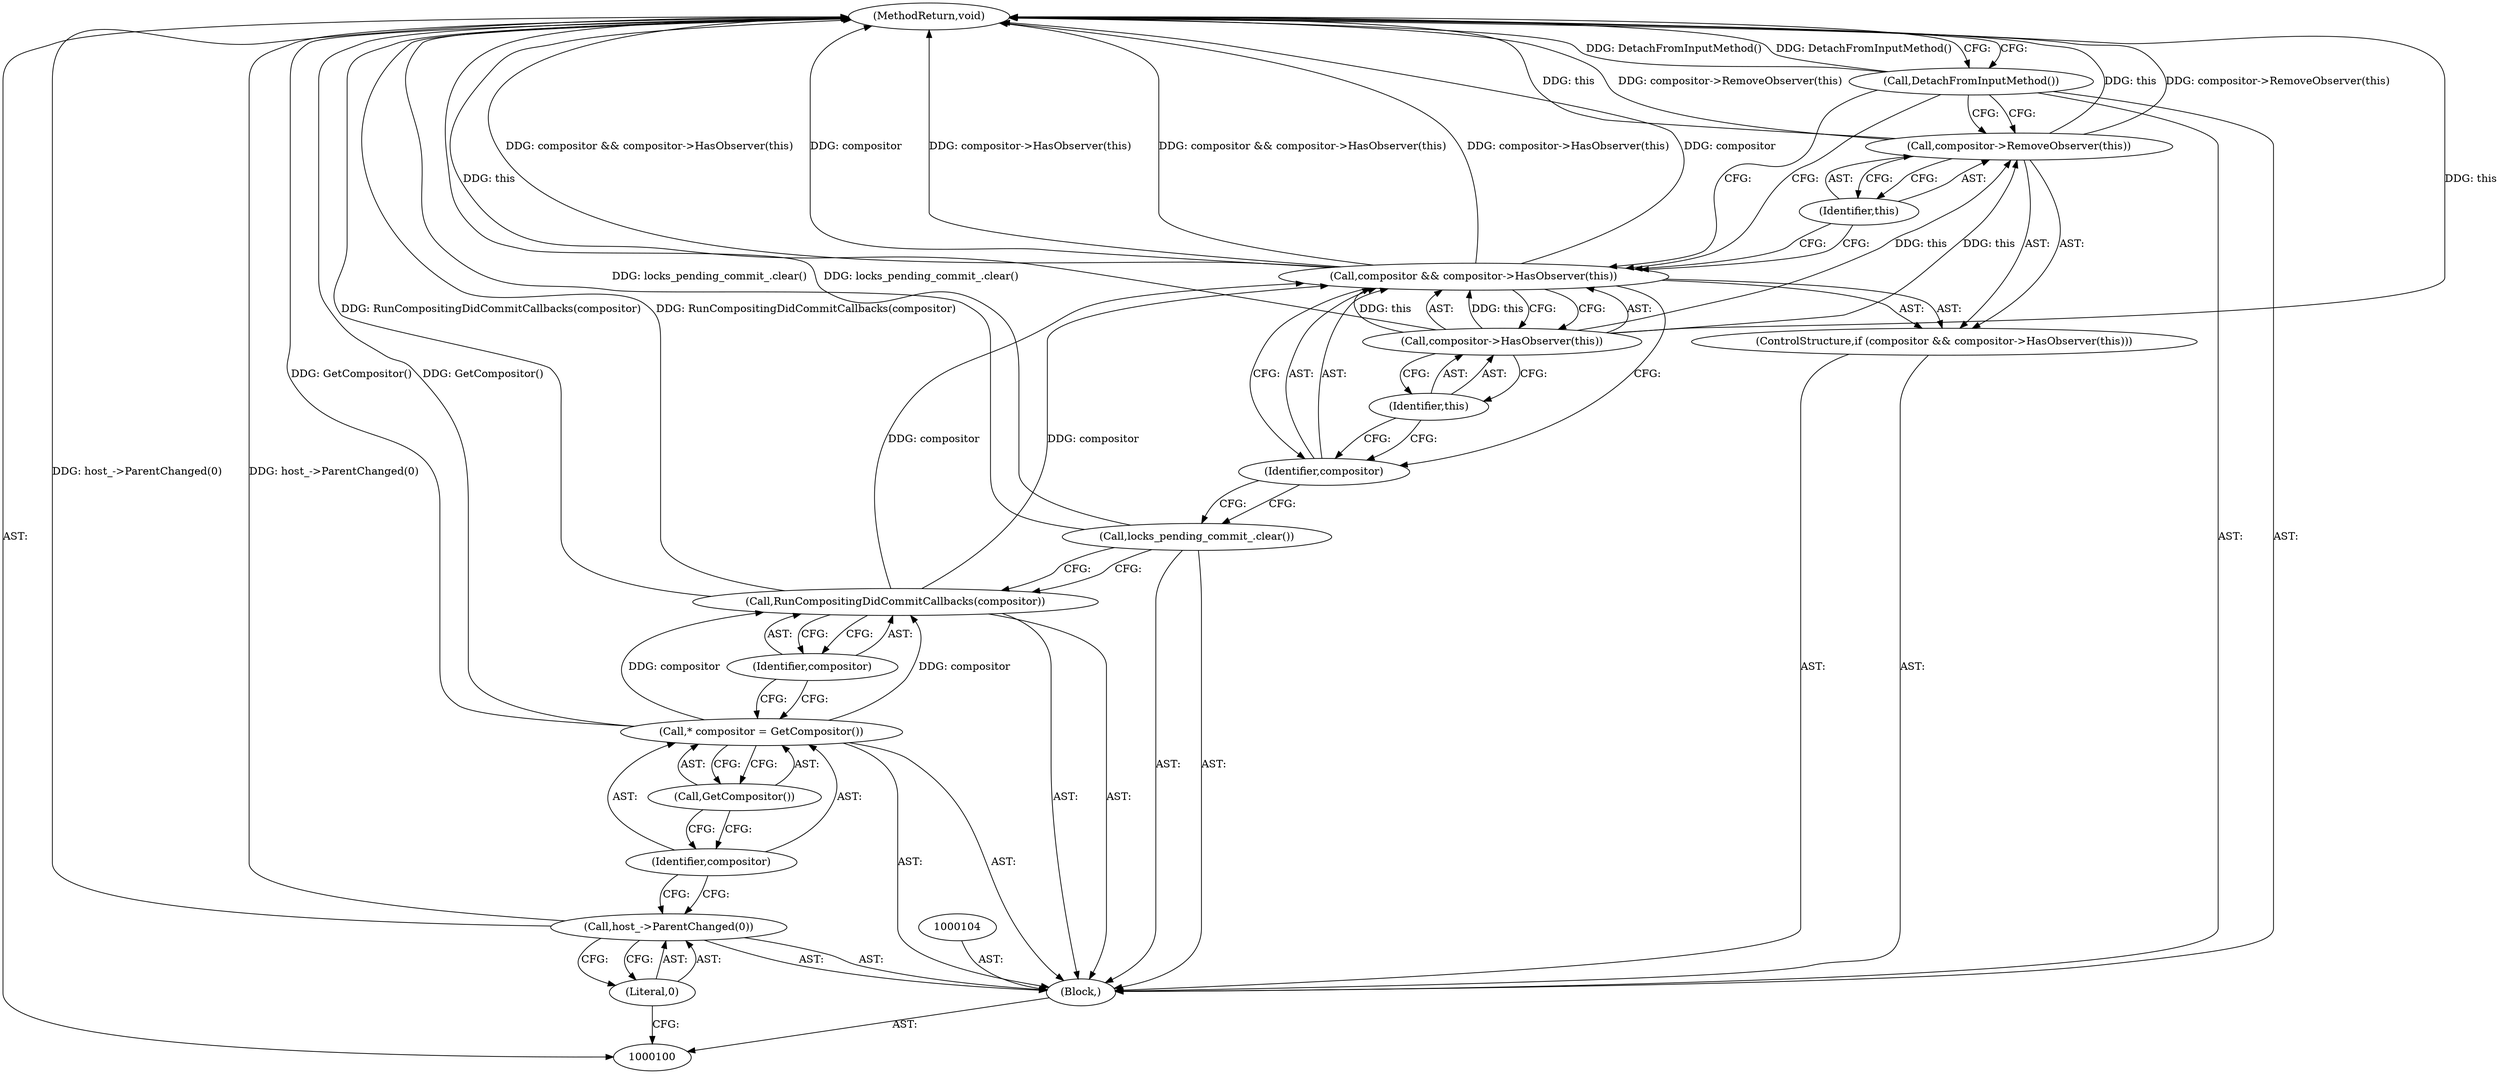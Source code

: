 digraph "1_Chrome_18d67244984a574ba2dd8779faabc0e3e34f4b76_29" {
"1000119" [label="(MethodReturn,void)"];
"1000101" [label="(Block,)"];
"1000102" [label="(Call,host_->ParentChanged(0))"];
"1000103" [label="(Literal,0)"];
"1000105" [label="(Call,* compositor = GetCompositor())"];
"1000106" [label="(Identifier,compositor)"];
"1000107" [label="(Call,GetCompositor())"];
"1000108" [label="(Call,RunCompositingDidCommitCallbacks(compositor))"];
"1000109" [label="(Identifier,compositor)"];
"1000110" [label="(Call,locks_pending_commit_.clear())"];
"1000114" [label="(Call,compositor->HasObserver(this))"];
"1000111" [label="(ControlStructure,if (compositor && compositor->HasObserver(this)))"];
"1000115" [label="(Identifier,this)"];
"1000112" [label="(Call,compositor && compositor->HasObserver(this))"];
"1000113" [label="(Identifier,compositor)"];
"1000117" [label="(Identifier,this)"];
"1000116" [label="(Call,compositor->RemoveObserver(this))"];
"1000118" [label="(Call,DetachFromInputMethod())"];
"1000119" -> "1000100"  [label="AST: "];
"1000119" -> "1000118"  [label="CFG: "];
"1000116" -> "1000119"  [label="DDG: this"];
"1000116" -> "1000119"  [label="DDG: compositor->RemoveObserver(this)"];
"1000108" -> "1000119"  [label="DDG: RunCompositingDidCommitCallbacks(compositor)"];
"1000105" -> "1000119"  [label="DDG: GetCompositor()"];
"1000112" -> "1000119"  [label="DDG: compositor->HasObserver(this)"];
"1000112" -> "1000119"  [label="DDG: compositor && compositor->HasObserver(this)"];
"1000112" -> "1000119"  [label="DDG: compositor"];
"1000114" -> "1000119"  [label="DDG: this"];
"1000118" -> "1000119"  [label="DDG: DetachFromInputMethod()"];
"1000102" -> "1000119"  [label="DDG: host_->ParentChanged(0)"];
"1000110" -> "1000119"  [label="DDG: locks_pending_commit_.clear()"];
"1000101" -> "1000100"  [label="AST: "];
"1000102" -> "1000101"  [label="AST: "];
"1000104" -> "1000101"  [label="AST: "];
"1000105" -> "1000101"  [label="AST: "];
"1000108" -> "1000101"  [label="AST: "];
"1000110" -> "1000101"  [label="AST: "];
"1000111" -> "1000101"  [label="AST: "];
"1000118" -> "1000101"  [label="AST: "];
"1000102" -> "1000101"  [label="AST: "];
"1000102" -> "1000103"  [label="CFG: "];
"1000103" -> "1000102"  [label="AST: "];
"1000106" -> "1000102"  [label="CFG: "];
"1000102" -> "1000119"  [label="DDG: host_->ParentChanged(0)"];
"1000103" -> "1000102"  [label="AST: "];
"1000103" -> "1000100"  [label="CFG: "];
"1000102" -> "1000103"  [label="CFG: "];
"1000105" -> "1000101"  [label="AST: "];
"1000105" -> "1000107"  [label="CFG: "];
"1000106" -> "1000105"  [label="AST: "];
"1000107" -> "1000105"  [label="AST: "];
"1000109" -> "1000105"  [label="CFG: "];
"1000105" -> "1000119"  [label="DDG: GetCompositor()"];
"1000105" -> "1000108"  [label="DDG: compositor"];
"1000106" -> "1000105"  [label="AST: "];
"1000106" -> "1000102"  [label="CFG: "];
"1000107" -> "1000106"  [label="CFG: "];
"1000107" -> "1000105"  [label="AST: "];
"1000107" -> "1000106"  [label="CFG: "];
"1000105" -> "1000107"  [label="CFG: "];
"1000108" -> "1000101"  [label="AST: "];
"1000108" -> "1000109"  [label="CFG: "];
"1000109" -> "1000108"  [label="AST: "];
"1000110" -> "1000108"  [label="CFG: "];
"1000108" -> "1000119"  [label="DDG: RunCompositingDidCommitCallbacks(compositor)"];
"1000105" -> "1000108"  [label="DDG: compositor"];
"1000108" -> "1000112"  [label="DDG: compositor"];
"1000109" -> "1000108"  [label="AST: "];
"1000109" -> "1000105"  [label="CFG: "];
"1000108" -> "1000109"  [label="CFG: "];
"1000110" -> "1000101"  [label="AST: "];
"1000110" -> "1000108"  [label="CFG: "];
"1000113" -> "1000110"  [label="CFG: "];
"1000110" -> "1000119"  [label="DDG: locks_pending_commit_.clear()"];
"1000114" -> "1000112"  [label="AST: "];
"1000114" -> "1000115"  [label="CFG: "];
"1000115" -> "1000114"  [label="AST: "];
"1000112" -> "1000114"  [label="CFG: "];
"1000114" -> "1000119"  [label="DDG: this"];
"1000114" -> "1000112"  [label="DDG: this"];
"1000114" -> "1000116"  [label="DDG: this"];
"1000111" -> "1000101"  [label="AST: "];
"1000112" -> "1000111"  [label="AST: "];
"1000116" -> "1000111"  [label="AST: "];
"1000115" -> "1000114"  [label="AST: "];
"1000115" -> "1000113"  [label="CFG: "];
"1000114" -> "1000115"  [label="CFG: "];
"1000112" -> "1000111"  [label="AST: "];
"1000112" -> "1000113"  [label="CFG: "];
"1000112" -> "1000114"  [label="CFG: "];
"1000113" -> "1000112"  [label="AST: "];
"1000114" -> "1000112"  [label="AST: "];
"1000117" -> "1000112"  [label="CFG: "];
"1000118" -> "1000112"  [label="CFG: "];
"1000112" -> "1000119"  [label="DDG: compositor->HasObserver(this)"];
"1000112" -> "1000119"  [label="DDG: compositor && compositor->HasObserver(this)"];
"1000112" -> "1000119"  [label="DDG: compositor"];
"1000108" -> "1000112"  [label="DDG: compositor"];
"1000114" -> "1000112"  [label="DDG: this"];
"1000113" -> "1000112"  [label="AST: "];
"1000113" -> "1000110"  [label="CFG: "];
"1000115" -> "1000113"  [label="CFG: "];
"1000112" -> "1000113"  [label="CFG: "];
"1000117" -> "1000116"  [label="AST: "];
"1000117" -> "1000112"  [label="CFG: "];
"1000116" -> "1000117"  [label="CFG: "];
"1000116" -> "1000111"  [label="AST: "];
"1000116" -> "1000117"  [label="CFG: "];
"1000117" -> "1000116"  [label="AST: "];
"1000118" -> "1000116"  [label="CFG: "];
"1000116" -> "1000119"  [label="DDG: this"];
"1000116" -> "1000119"  [label="DDG: compositor->RemoveObserver(this)"];
"1000114" -> "1000116"  [label="DDG: this"];
"1000118" -> "1000101"  [label="AST: "];
"1000118" -> "1000116"  [label="CFG: "];
"1000118" -> "1000112"  [label="CFG: "];
"1000119" -> "1000118"  [label="CFG: "];
"1000118" -> "1000119"  [label="DDG: DetachFromInputMethod()"];
}
